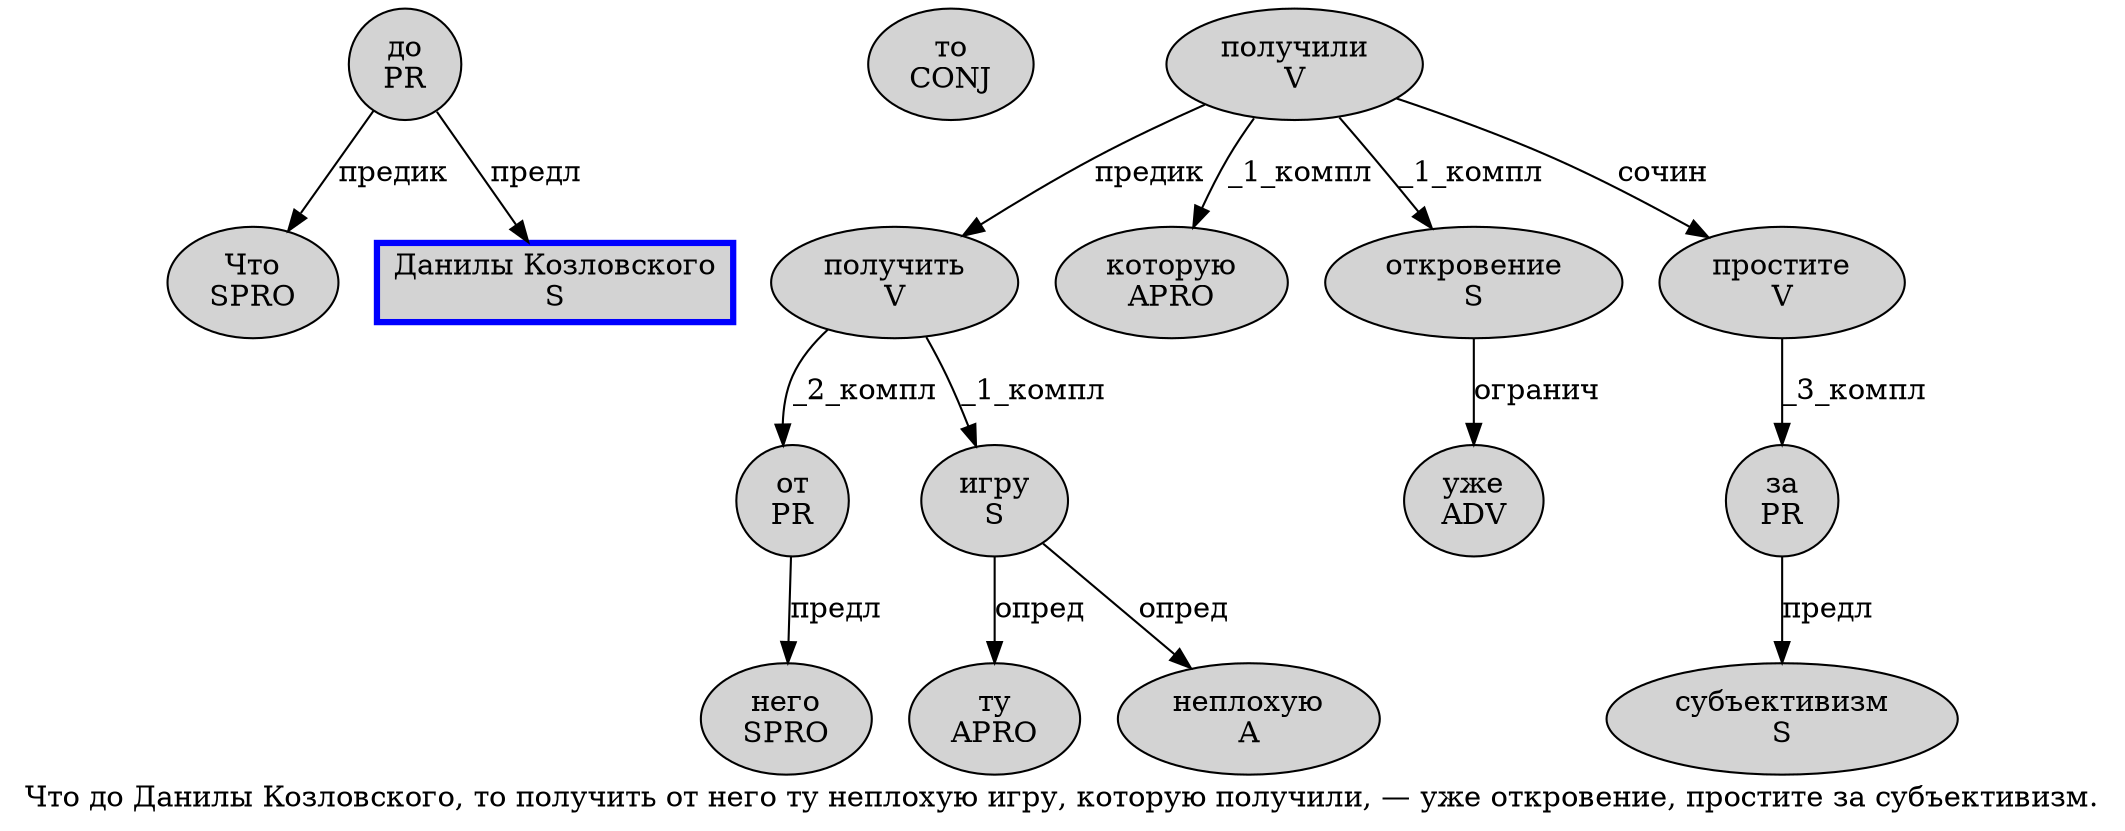 digraph SENTENCE_3660 {
	graph [label="Что до Данилы Козловского, то получить от него ту неплохую игру, которую получили, — уже откровение, простите за субъективизм."]
	node [style=filled]
		0 [label="Что
SPRO" color="" fillcolor=lightgray penwidth=1 shape=ellipse]
		1 [label="до
PR" color="" fillcolor=lightgray penwidth=1 shape=ellipse]
		2 [label="Данилы Козловского
S" color=blue fillcolor=lightgray penwidth=3 shape=box]
		4 [label="то
CONJ" color="" fillcolor=lightgray penwidth=1 shape=ellipse]
		5 [label="получить
V" color="" fillcolor=lightgray penwidth=1 shape=ellipse]
		6 [label="от
PR" color="" fillcolor=lightgray penwidth=1 shape=ellipse]
		7 [label="него
SPRO" color="" fillcolor=lightgray penwidth=1 shape=ellipse]
		8 [label="ту
APRO" color="" fillcolor=lightgray penwidth=1 shape=ellipse]
		9 [label="неплохую
A" color="" fillcolor=lightgray penwidth=1 shape=ellipse]
		10 [label="игру
S" color="" fillcolor=lightgray penwidth=1 shape=ellipse]
		12 [label="которую
APRO" color="" fillcolor=lightgray penwidth=1 shape=ellipse]
		13 [label="получили
V" color="" fillcolor=lightgray penwidth=1 shape=ellipse]
		16 [label="уже
ADV" color="" fillcolor=lightgray penwidth=1 shape=ellipse]
		17 [label="откровение
S" color="" fillcolor=lightgray penwidth=1 shape=ellipse]
		19 [label="простите
V" color="" fillcolor=lightgray penwidth=1 shape=ellipse]
		20 [label="за
PR" color="" fillcolor=lightgray penwidth=1 shape=ellipse]
		21 [label="субъективизм
S" color="" fillcolor=lightgray penwidth=1 shape=ellipse]
			10 -> 8 [label="опред"]
			10 -> 9 [label="опред"]
			20 -> 21 [label="предл"]
			1 -> 0 [label="предик"]
			1 -> 2 [label="предл"]
			17 -> 16 [label="огранич"]
			13 -> 5 [label="предик"]
			13 -> 12 [label="_1_компл"]
			13 -> 17 [label="_1_компл"]
			13 -> 19 [label="сочин"]
			5 -> 6 [label="_2_компл"]
			5 -> 10 [label="_1_компл"]
			19 -> 20 [label="_3_компл"]
			6 -> 7 [label="предл"]
}